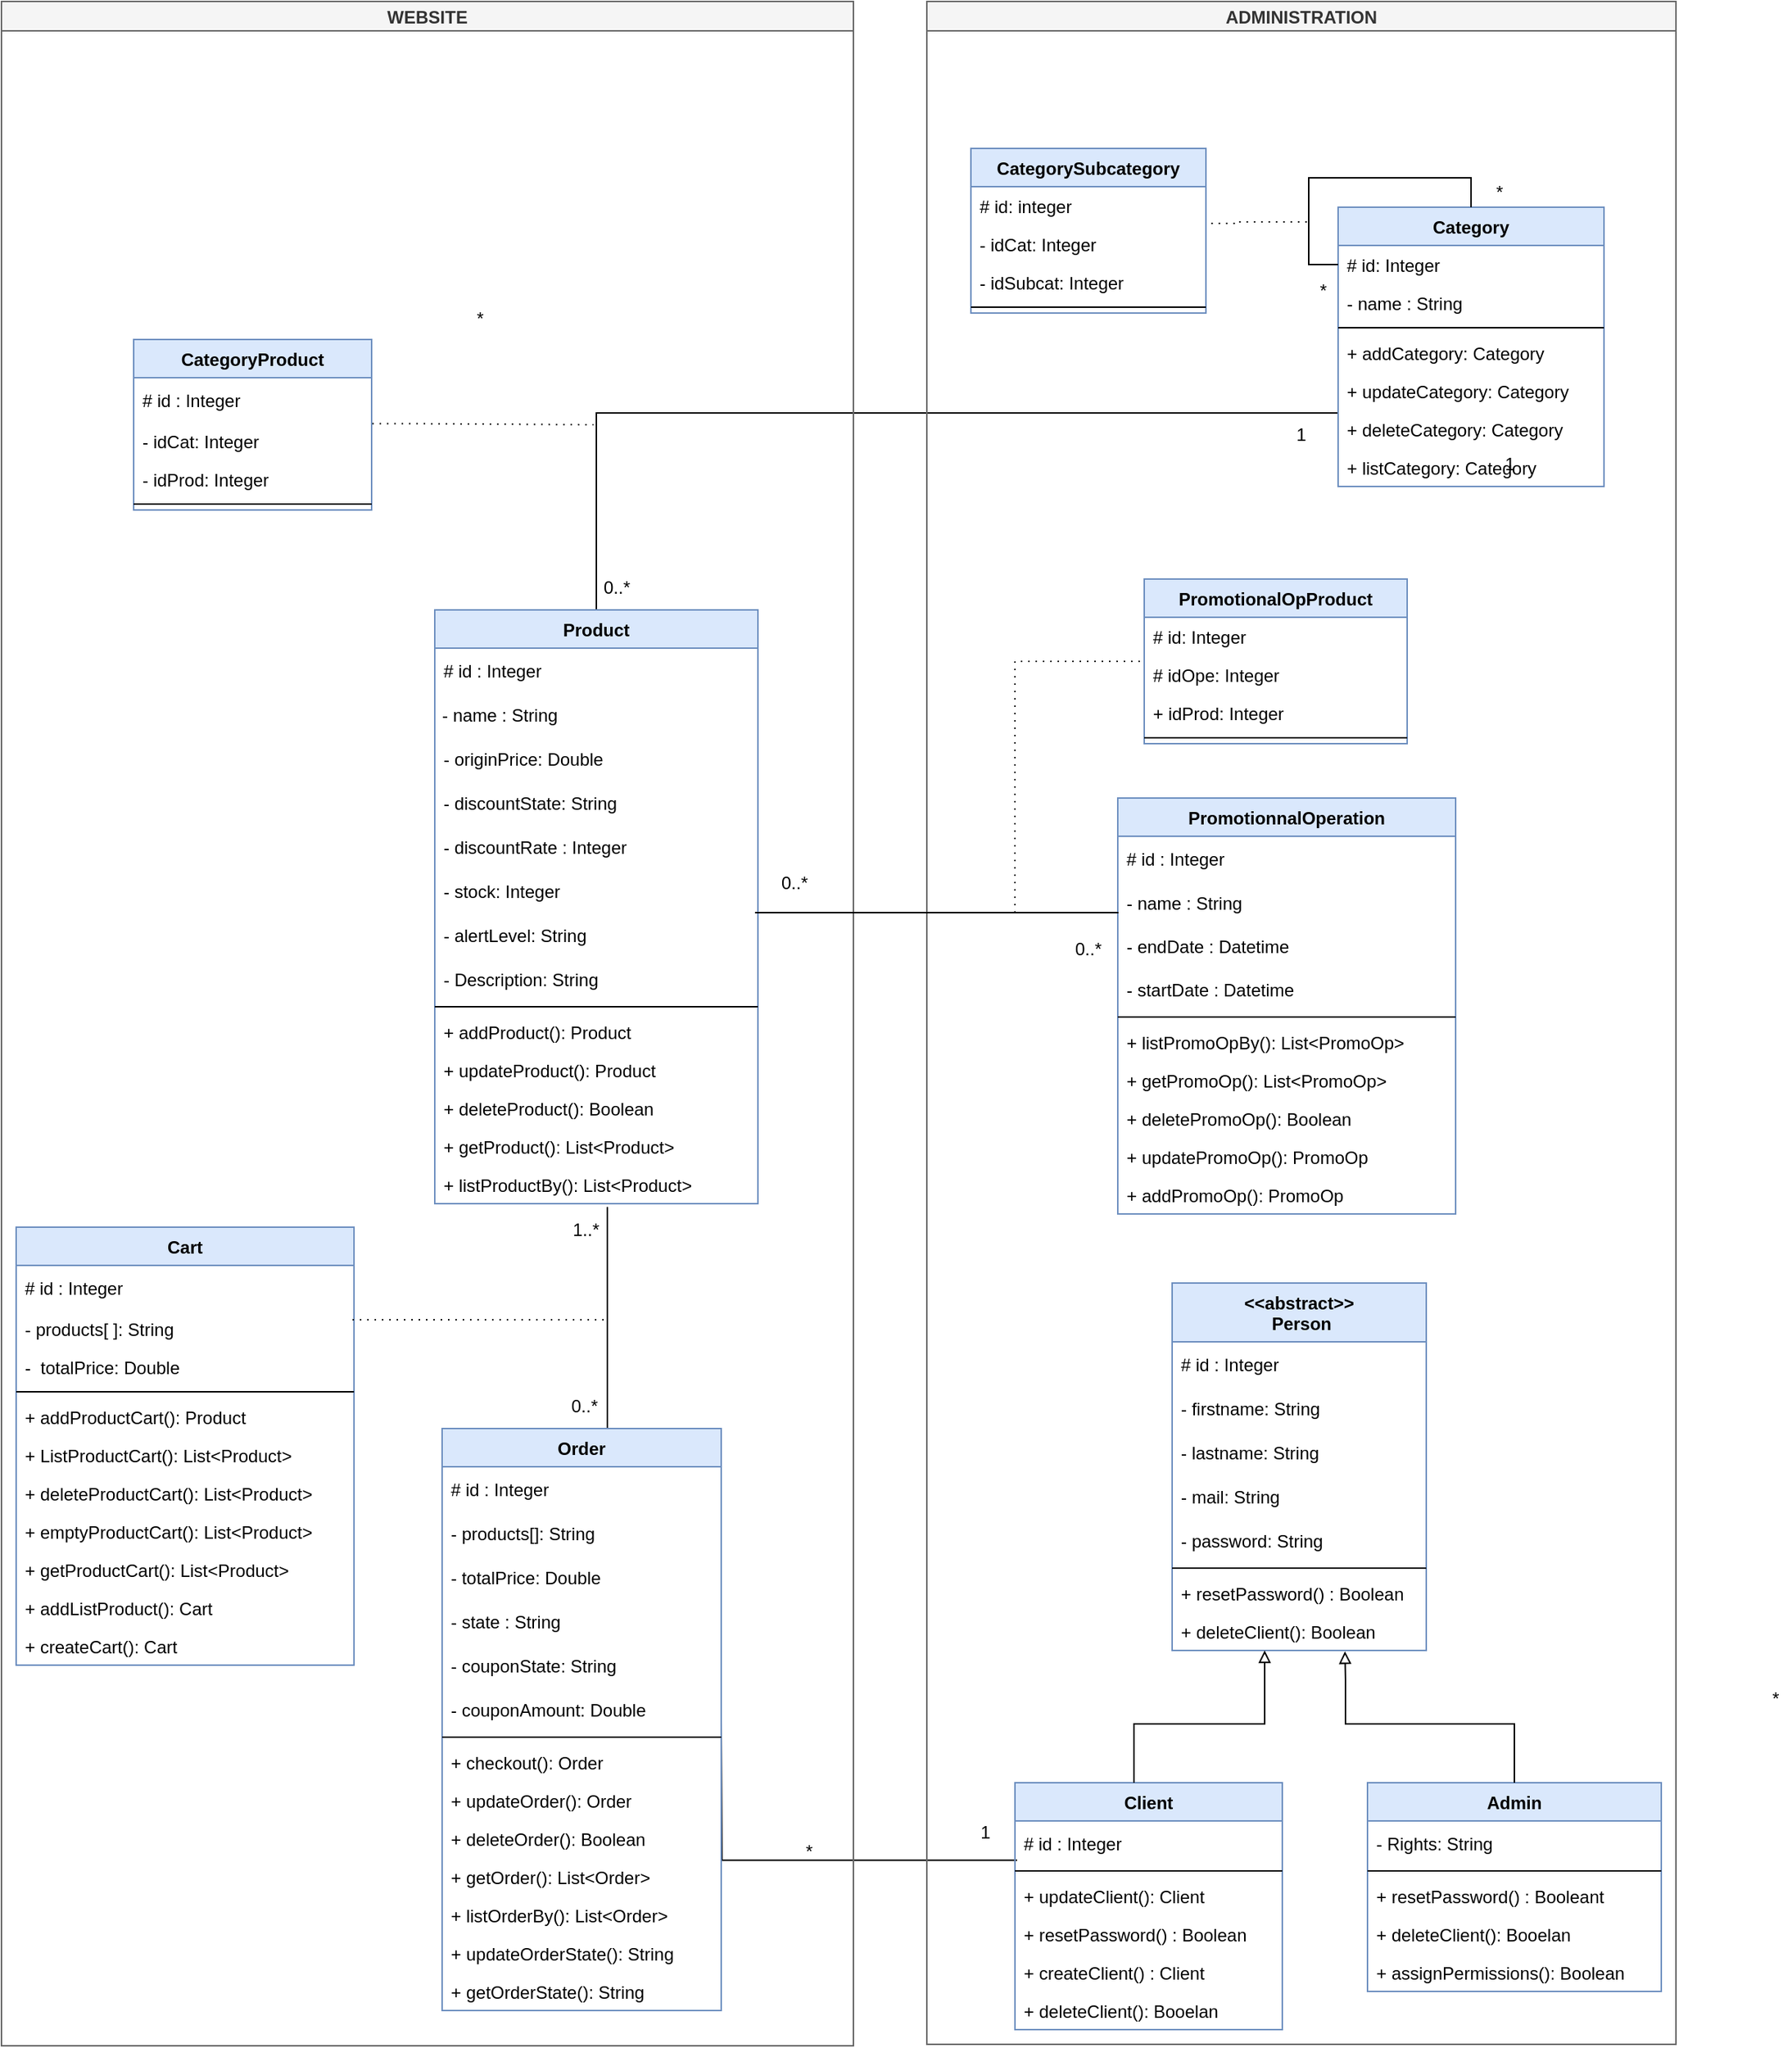 <mxfile version="18.2.1" type="github">
  <diagram id="vhpuTXRBzaWg03IPp8lz" name="Page-1">
    <mxGraphModel dx="2296" dy="1988" grid="1" gridSize="10" guides="1" tooltips="1" connect="1" arrows="1" fold="1" page="1" pageScale="1" pageWidth="827" pageHeight="1169" math="0" shadow="0">
      <root>
        <mxCell id="0" />
        <mxCell id="1" parent="0" />
        <mxCell id="we6FHVSDPOBdcgw_4QG6-87" style="edgeStyle=orthogonalEdgeStyle;rounded=0;orthogonalLoop=1;jettySize=auto;html=1;endArrow=none;endFill=0;exitX=0.534;exitY=1.087;exitDx=0;exitDy=0;exitPerimeter=0;entryX=0.5;entryY=0;entryDx=0;entryDy=0;" parent="1" source="IzZOElxtcOKeKCQpAxpx-64" target="IzZOElxtcOKeKCQpAxpx-105" edge="1">
          <mxGeometry relative="1" as="geometry">
            <mxPoint x="330" y="600" as="sourcePoint" />
            <mxPoint x="330" y="660" as="targetPoint" />
            <Array as="points">
              <mxPoint x="333" y="731" />
            </Array>
          </mxGeometry>
        </mxCell>
        <mxCell id="we6FHVSDPOBdcgw_4QG6-96" style="edgeStyle=orthogonalEdgeStyle;rounded=0;orthogonalLoop=1;jettySize=auto;html=1;endArrow=none;endFill=0;exitX=0.008;exitY=0.89;exitDx=0;exitDy=0;exitPerimeter=0;" parent="1" source="b4m1mrO1sKwiDsh4Uw2V-3" edge="1">
          <mxGeometry relative="1" as="geometry">
            <mxPoint x="520" y="930" as="sourcePoint" />
            <mxPoint x="410" y="930" as="targetPoint" />
            <Array as="points" />
          </mxGeometry>
        </mxCell>
        <mxCell id="ZNFF3Vfwh-cAoK5ZNlYT-5" value="0..*" style="text;html=1;strokeColor=none;fillColor=none;align=center;verticalAlign=middle;whiteSpace=wrap;rounded=0;" parent="1" vertex="1">
          <mxGeometry x="329" y="149" width="20" height="20" as="geometry" />
        </mxCell>
        <mxCell id="ZNFF3Vfwh-cAoK5ZNlYT-14" value="0..*" style="text;html=1;strokeColor=none;fillColor=none;align=center;verticalAlign=middle;whiteSpace=wrap;rounded=0;" parent="1" vertex="1">
          <mxGeometry x="306.5" y="701" width="20" height="30" as="geometry" />
        </mxCell>
        <mxCell id="ZNFF3Vfwh-cAoK5ZNlYT-15" value="1..*" style="text;html=1;strokeColor=none;fillColor=none;align=center;verticalAlign=middle;whiteSpace=wrap;rounded=0;" parent="1" vertex="1">
          <mxGeometry x="308" y="581" width="20" height="30" as="geometry" />
        </mxCell>
        <mxCell id="IzZOElxtcOKeKCQpAxpx-167" style="edgeStyle=orthogonalEdgeStyle;rounded=0;orthogonalLoop=1;jettySize=auto;html=1;entryX=0.5;entryY=0;entryDx=0;entryDy=0;endArrow=none;endFill=0;" parent="1" source="IzZOElxtcOKeKCQpAxpx-8" target="IzZOElxtcOKeKCQpAxpx-58" edge="1">
          <mxGeometry relative="1" as="geometry">
            <Array as="points">
              <mxPoint x="325" y="40" />
            </Array>
          </mxGeometry>
        </mxCell>
        <mxCell id="IzZOElxtcOKeKCQpAxpx-58" value="Product" style="swimlane;fontStyle=1;align=center;verticalAlign=top;childLayout=stackLayout;horizontal=1;startSize=26;horizontalStack=0;resizeParent=1;resizeParentMax=0;resizeLast=0;collapsible=1;marginBottom=0;fillColor=#dae8fc;strokeColor=#6c8ebf;" parent="1" vertex="1">
          <mxGeometry x="215" y="174" width="220" height="404" as="geometry" />
        </mxCell>
        <mxCell id="IzZOElxtcOKeKCQpAxpx-65" value="# id : Integer" style="text;strokeColor=none;fillColor=none;align=left;verticalAlign=middle;spacingLeft=4;spacingRight=4;overflow=hidden;points=[[0,0.5],[1,0.5]];portConstraint=eastwest;rotatable=0;" parent="IzZOElxtcOKeKCQpAxpx-58" vertex="1">
          <mxGeometry y="26" width="220" height="30" as="geometry" />
        </mxCell>
        <mxCell id="IzZOElxtcOKeKCQpAxpx-73" value="- name : String" style="text;strokeColor=none;fillColor=none;align=left;verticalAlign=middle;spacingLeft=4;spacingRight=4;overflow=hidden;points=[[0,0.5],[1,0.5]];portConstraint=eastwest;rotatable=0;spacing=1;" parent="IzZOElxtcOKeKCQpAxpx-58" vertex="1">
          <mxGeometry y="56" width="220" height="30" as="geometry" />
        </mxCell>
        <mxCell id="IzZOElxtcOKeKCQpAxpx-67" value="- originPrice: Double" style="text;strokeColor=none;fillColor=none;align=left;verticalAlign=middle;spacingLeft=4;spacingRight=4;overflow=hidden;points=[[0,0.5],[1,0.5]];portConstraint=eastwest;rotatable=0;" parent="IzZOElxtcOKeKCQpAxpx-58" vertex="1">
          <mxGeometry y="86" width="220" height="30" as="geometry" />
        </mxCell>
        <mxCell id="IzZOElxtcOKeKCQpAxpx-68" value="- discountState: String" style="text;strokeColor=none;fillColor=none;align=left;verticalAlign=middle;spacingLeft=4;spacingRight=4;overflow=hidden;points=[[0,0.5],[1,0.5]];portConstraint=eastwest;rotatable=0;" parent="IzZOElxtcOKeKCQpAxpx-58" vertex="1">
          <mxGeometry y="116" width="220" height="30" as="geometry" />
        </mxCell>
        <mxCell id="IzZOElxtcOKeKCQpAxpx-69" value="- discountRate : Integer" style="text;strokeColor=none;fillColor=none;align=left;verticalAlign=middle;spacingLeft=4;spacingRight=4;overflow=hidden;points=[[0,0.5],[1,0.5]];portConstraint=eastwest;rotatable=0;" parent="IzZOElxtcOKeKCQpAxpx-58" vertex="1">
          <mxGeometry y="146" width="220" height="30" as="geometry" />
        </mxCell>
        <mxCell id="IzZOElxtcOKeKCQpAxpx-70" value="- stock: Integer" style="text;strokeColor=none;fillColor=none;align=left;verticalAlign=middle;spacingLeft=4;spacingRight=4;overflow=hidden;points=[[0,0.5],[1,0.5]];portConstraint=eastwest;rotatable=0;" parent="IzZOElxtcOKeKCQpAxpx-58" vertex="1">
          <mxGeometry y="176" width="220" height="30" as="geometry" />
        </mxCell>
        <mxCell id="IzZOElxtcOKeKCQpAxpx-71" value="- alertLevel: String" style="text;strokeColor=none;fillColor=none;align=left;verticalAlign=middle;spacingLeft=4;spacingRight=4;overflow=hidden;points=[[0,0.5],[1,0.5]];portConstraint=eastwest;rotatable=0;" parent="IzZOElxtcOKeKCQpAxpx-58" vertex="1">
          <mxGeometry y="206" width="220" height="30" as="geometry" />
        </mxCell>
        <mxCell id="IzZOElxtcOKeKCQpAxpx-72" value="- Description: String" style="text;strokeColor=none;fillColor=none;align=left;verticalAlign=middle;spacingLeft=4;spacingRight=4;overflow=hidden;points=[[0,0.5],[1,0.5]];portConstraint=eastwest;rotatable=0;" parent="IzZOElxtcOKeKCQpAxpx-58" vertex="1">
          <mxGeometry y="236" width="220" height="30" as="geometry" />
        </mxCell>
        <mxCell id="IzZOElxtcOKeKCQpAxpx-63" value="" style="line;strokeWidth=1;fillColor=none;align=left;verticalAlign=middle;spacingTop=-1;spacingLeft=3;spacingRight=3;rotatable=0;labelPosition=right;points=[];portConstraint=eastwest;" parent="IzZOElxtcOKeKCQpAxpx-58" vertex="1">
          <mxGeometry y="266" width="220" height="8" as="geometry" />
        </mxCell>
        <mxCell id="WWp6hSfT_hM4TXbxwVFe-5" value="+ addProduct(): Product" style="text;strokeColor=none;fillColor=none;align=left;verticalAlign=top;spacingLeft=4;spacingRight=4;overflow=hidden;rotatable=0;points=[[0,0.5],[1,0.5]];portConstraint=eastwest;" parent="IzZOElxtcOKeKCQpAxpx-58" vertex="1">
          <mxGeometry y="274" width="220" height="26" as="geometry" />
        </mxCell>
        <mxCell id="WWp6hSfT_hM4TXbxwVFe-8" value="+ updateProduct(): Product" style="text;strokeColor=none;fillColor=none;align=left;verticalAlign=top;spacingLeft=4;spacingRight=4;overflow=hidden;rotatable=0;points=[[0,0.5],[1,0.5]];portConstraint=eastwest;" parent="IzZOElxtcOKeKCQpAxpx-58" vertex="1">
          <mxGeometry y="300" width="220" height="26" as="geometry" />
        </mxCell>
        <mxCell id="WWp6hSfT_hM4TXbxwVFe-9" value="+ deleteProduct(): Boolean" style="text;strokeColor=none;fillColor=none;align=left;verticalAlign=top;spacingLeft=4;spacingRight=4;overflow=hidden;rotatable=0;points=[[0,0.5],[1,0.5]];portConstraint=eastwest;" parent="IzZOElxtcOKeKCQpAxpx-58" vertex="1">
          <mxGeometry y="326" width="220" height="26" as="geometry" />
        </mxCell>
        <mxCell id="WWp6hSfT_hM4TXbxwVFe-10" value="+ getProduct(): List&lt;Product&gt;" style="text;strokeColor=none;fillColor=none;align=left;verticalAlign=top;spacingLeft=4;spacingRight=4;overflow=hidden;rotatable=0;points=[[0,0.5],[1,0.5]];portConstraint=eastwest;" parent="IzZOElxtcOKeKCQpAxpx-58" vertex="1">
          <mxGeometry y="352" width="220" height="26" as="geometry" />
        </mxCell>
        <mxCell id="IzZOElxtcOKeKCQpAxpx-64" value="+ listProductBy(): List&lt;Product&gt;" style="text;strokeColor=none;fillColor=none;align=left;verticalAlign=top;spacingLeft=4;spacingRight=4;overflow=hidden;rotatable=0;points=[[0,0.5],[1,0.5]];portConstraint=eastwest;" parent="IzZOElxtcOKeKCQpAxpx-58" vertex="1">
          <mxGeometry y="378" width="220" height="26" as="geometry" />
        </mxCell>
        <mxCell id="IzZOElxtcOKeKCQpAxpx-95" value="Cart" style="swimlane;fontStyle=1;align=center;verticalAlign=top;childLayout=stackLayout;horizontal=1;startSize=26;horizontalStack=0;resizeParent=1;resizeParentMax=0;resizeLast=0;collapsible=1;marginBottom=0;fillColor=#dae8fc;strokeColor=#6c8ebf;" parent="1" vertex="1">
          <mxGeometry x="-70" y="594" width="230" height="298" as="geometry" />
        </mxCell>
        <mxCell id="b4m1mrO1sKwiDsh4Uw2V-1" value="# id : Integer" style="text;strokeColor=none;fillColor=none;align=left;verticalAlign=middle;spacingLeft=4;spacingRight=4;overflow=hidden;points=[[0,0.5],[1,0.5]];portConstraint=eastwest;rotatable=0;" parent="IzZOElxtcOKeKCQpAxpx-95" vertex="1">
          <mxGeometry y="26" width="230" height="30" as="geometry" />
        </mxCell>
        <mxCell id="IzZOElxtcOKeKCQpAxpx-96" value="- products[ ]: String" style="text;strokeColor=none;fillColor=none;align=left;verticalAlign=top;spacingLeft=4;spacingRight=4;overflow=hidden;rotatable=0;points=[[0,0.5],[1,0.5]];portConstraint=eastwest;" parent="IzZOElxtcOKeKCQpAxpx-95" vertex="1">
          <mxGeometry y="56" width="230" height="26" as="geometry" />
        </mxCell>
        <mxCell id="IzZOElxtcOKeKCQpAxpx-97" value="-  totalPrice: Double" style="text;strokeColor=none;fillColor=none;align=left;verticalAlign=top;spacingLeft=4;spacingRight=4;overflow=hidden;rotatable=0;points=[[0,0.5],[1,0.5]];portConstraint=eastwest;" parent="IzZOElxtcOKeKCQpAxpx-95" vertex="1">
          <mxGeometry y="82" width="230" height="26" as="geometry" />
        </mxCell>
        <mxCell id="IzZOElxtcOKeKCQpAxpx-98" value="" style="line;strokeWidth=1;fillColor=none;align=left;verticalAlign=middle;spacingTop=-1;spacingLeft=3;spacingRight=3;rotatable=0;labelPosition=right;points=[];portConstraint=eastwest;" parent="IzZOElxtcOKeKCQpAxpx-95" vertex="1">
          <mxGeometry y="108" width="230" height="8" as="geometry" />
        </mxCell>
        <mxCell id="WWp6hSfT_hM4TXbxwVFe-11" value="+ addProductCart(): Product" style="text;strokeColor=none;fillColor=none;align=left;verticalAlign=top;spacingLeft=4;spacingRight=4;overflow=hidden;rotatable=0;points=[[0,0.5],[1,0.5]];portConstraint=eastwest;" parent="IzZOElxtcOKeKCQpAxpx-95" vertex="1">
          <mxGeometry y="116" width="230" height="26" as="geometry" />
        </mxCell>
        <mxCell id="WWp6hSfT_hM4TXbxwVFe-12" value="+ ListProductCart(): List&lt;Product&gt;" style="text;strokeColor=none;fillColor=none;align=left;verticalAlign=top;spacingLeft=4;spacingRight=4;overflow=hidden;rotatable=0;points=[[0,0.5],[1,0.5]];portConstraint=eastwest;" parent="IzZOElxtcOKeKCQpAxpx-95" vertex="1">
          <mxGeometry y="142" width="230" height="26" as="geometry" />
        </mxCell>
        <mxCell id="WWp6hSfT_hM4TXbxwVFe-13" value="+ deleteProductCart(): List&lt;Product&gt;" style="text;strokeColor=none;fillColor=none;align=left;verticalAlign=top;spacingLeft=4;spacingRight=4;overflow=hidden;rotatable=0;points=[[0,0.5],[1,0.5]];portConstraint=eastwest;" parent="IzZOElxtcOKeKCQpAxpx-95" vertex="1">
          <mxGeometry y="168" width="230" height="26" as="geometry" />
        </mxCell>
        <mxCell id="WWp6hSfT_hM4TXbxwVFe-15" value="+ emptyProductCart(): List&lt;Product&gt;" style="text;strokeColor=none;fillColor=none;align=left;verticalAlign=top;spacingLeft=4;spacingRight=4;overflow=hidden;rotatable=0;points=[[0,0.5],[1,0.5]];portConstraint=eastwest;" parent="IzZOElxtcOKeKCQpAxpx-95" vertex="1">
          <mxGeometry y="194" width="230" height="26" as="geometry" />
        </mxCell>
        <mxCell id="WWp6hSfT_hM4TXbxwVFe-16" value="+ getProductCart(): List&lt;Product&gt;" style="text;strokeColor=none;fillColor=none;align=left;verticalAlign=top;spacingLeft=4;spacingRight=4;overflow=hidden;rotatable=0;points=[[0,0.5],[1,0.5]];portConstraint=eastwest;" parent="IzZOElxtcOKeKCQpAxpx-95" vertex="1">
          <mxGeometry y="220" width="230" height="26" as="geometry" />
        </mxCell>
        <mxCell id="WWp6hSfT_hM4TXbxwVFe-17" value="+ addListProduct(): Cart" style="text;strokeColor=none;fillColor=none;align=left;verticalAlign=top;spacingLeft=4;spacingRight=4;overflow=hidden;rotatable=0;points=[[0,0.5],[1,0.5]];portConstraint=eastwest;" parent="IzZOElxtcOKeKCQpAxpx-95" vertex="1">
          <mxGeometry y="246" width="230" height="26" as="geometry" />
        </mxCell>
        <mxCell id="WWp6hSfT_hM4TXbxwVFe-14" value="+ createCart(): Cart" style="text;strokeColor=none;fillColor=none;align=left;verticalAlign=top;spacingLeft=4;spacingRight=4;overflow=hidden;rotatable=0;points=[[0,0.5],[1,0.5]];portConstraint=eastwest;" parent="IzZOElxtcOKeKCQpAxpx-95" vertex="1">
          <mxGeometry y="272" width="230" height="26" as="geometry" />
        </mxCell>
        <mxCell id="IzZOElxtcOKeKCQpAxpx-105" value="Order" style="swimlane;fontStyle=1;align=center;verticalAlign=top;childLayout=stackLayout;horizontal=1;startSize=26;horizontalStack=0;resizeParent=1;resizeParentMax=0;resizeLast=0;collapsible=1;marginBottom=0;fillColor=#dae8fc;strokeColor=#6c8ebf;" parent="1" vertex="1">
          <mxGeometry x="220" y="731" width="190" height="396" as="geometry" />
        </mxCell>
        <mxCell id="IzZOElxtcOKeKCQpAxpx-184" value="# id : Integer" style="text;strokeColor=none;fillColor=none;align=left;verticalAlign=middle;spacingLeft=4;spacingRight=4;overflow=hidden;points=[[0,0.5],[1,0.5]];portConstraint=eastwest;rotatable=0;" parent="IzZOElxtcOKeKCQpAxpx-105" vertex="1">
          <mxGeometry y="26" width="190" height="30" as="geometry" />
        </mxCell>
        <mxCell id="IzZOElxtcOKeKCQpAxpx-112" value="- products[]: String" style="text;strokeColor=none;fillColor=none;align=left;verticalAlign=middle;spacingLeft=4;spacingRight=4;overflow=hidden;points=[[0,0.5],[1,0.5]];portConstraint=eastwest;rotatable=0;" parent="IzZOElxtcOKeKCQpAxpx-105" vertex="1">
          <mxGeometry y="56" width="190" height="30" as="geometry" />
        </mxCell>
        <mxCell id="IzZOElxtcOKeKCQpAxpx-113" value="- totalPrice: Double" style="text;strokeColor=none;fillColor=none;align=left;verticalAlign=middle;spacingLeft=4;spacingRight=4;overflow=hidden;points=[[0,0.5],[1,0.5]];portConstraint=eastwest;rotatable=0;" parent="IzZOElxtcOKeKCQpAxpx-105" vertex="1">
          <mxGeometry y="86" width="190" height="30" as="geometry" />
        </mxCell>
        <mxCell id="IzZOElxtcOKeKCQpAxpx-114" value="- state : String" style="text;strokeColor=none;fillColor=none;align=left;verticalAlign=middle;spacingLeft=4;spacingRight=4;overflow=hidden;points=[[0,0.5],[1,0.5]];portConstraint=eastwest;rotatable=0;" parent="IzZOElxtcOKeKCQpAxpx-105" vertex="1">
          <mxGeometry y="116" width="190" height="30" as="geometry" />
        </mxCell>
        <mxCell id="IzZOElxtcOKeKCQpAxpx-115" value="- couponState: String" style="text;strokeColor=none;fillColor=none;align=left;verticalAlign=middle;spacingLeft=4;spacingRight=4;overflow=hidden;points=[[0,0.5],[1,0.5]];portConstraint=eastwest;rotatable=0;" parent="IzZOElxtcOKeKCQpAxpx-105" vertex="1">
          <mxGeometry y="146" width="190" height="30" as="geometry" />
        </mxCell>
        <mxCell id="IzZOElxtcOKeKCQpAxpx-116" value="- couponAmount: Double" style="text;strokeColor=none;fillColor=none;align=left;verticalAlign=middle;spacingLeft=4;spacingRight=4;overflow=hidden;points=[[0,0.5],[1,0.5]];portConstraint=eastwest;rotatable=0;" parent="IzZOElxtcOKeKCQpAxpx-105" vertex="1">
          <mxGeometry y="176" width="190" height="30" as="geometry" />
        </mxCell>
        <mxCell id="IzZOElxtcOKeKCQpAxpx-110" value="" style="line;strokeWidth=1;fillColor=none;align=left;verticalAlign=middle;spacingTop=-1;spacingLeft=3;spacingRight=3;rotatable=0;labelPosition=right;points=[];portConstraint=eastwest;" parent="IzZOElxtcOKeKCQpAxpx-105" vertex="1">
          <mxGeometry y="206" width="190" height="8" as="geometry" />
        </mxCell>
        <mxCell id="WWp6hSfT_hM4TXbxwVFe-18" value="+ checkout(): Order" style="text;strokeColor=none;fillColor=none;align=left;verticalAlign=top;spacingLeft=4;spacingRight=4;overflow=hidden;rotatable=0;points=[[0,0.5],[1,0.5]];portConstraint=eastwest;" parent="IzZOElxtcOKeKCQpAxpx-105" vertex="1">
          <mxGeometry y="214" width="190" height="26" as="geometry" />
        </mxCell>
        <mxCell id="WWp6hSfT_hM4TXbxwVFe-19" value="+ updateOrder(): Order" style="text;strokeColor=none;fillColor=none;align=left;verticalAlign=top;spacingLeft=4;spacingRight=4;overflow=hidden;rotatable=0;points=[[0,0.5],[1,0.5]];portConstraint=eastwest;" parent="IzZOElxtcOKeKCQpAxpx-105" vertex="1">
          <mxGeometry y="240" width="190" height="26" as="geometry" />
        </mxCell>
        <mxCell id="WWp6hSfT_hM4TXbxwVFe-20" value="+ deleteOrder(): Boolean" style="text;strokeColor=none;fillColor=none;align=left;verticalAlign=top;spacingLeft=4;spacingRight=4;overflow=hidden;rotatable=0;points=[[0,0.5],[1,0.5]];portConstraint=eastwest;" parent="IzZOElxtcOKeKCQpAxpx-105" vertex="1">
          <mxGeometry y="266" width="190" height="26" as="geometry" />
        </mxCell>
        <mxCell id="WWp6hSfT_hM4TXbxwVFe-21" value="+ getOrder(): List&lt;Order&gt;" style="text;strokeColor=none;fillColor=none;align=left;verticalAlign=top;spacingLeft=4;spacingRight=4;overflow=hidden;rotatable=0;points=[[0,0.5],[1,0.5]];portConstraint=eastwest;" parent="IzZOElxtcOKeKCQpAxpx-105" vertex="1">
          <mxGeometry y="292" width="190" height="26" as="geometry" />
        </mxCell>
        <mxCell id="WWp6hSfT_hM4TXbxwVFe-25" value="+ listOrderBy(): List&lt;Order&gt;" style="text;strokeColor=none;fillColor=none;align=left;verticalAlign=top;spacingLeft=4;spacingRight=4;overflow=hidden;rotatable=0;points=[[0,0.5],[1,0.5]];portConstraint=eastwest;" parent="IzZOElxtcOKeKCQpAxpx-105" vertex="1">
          <mxGeometry y="318" width="190" height="26" as="geometry" />
        </mxCell>
        <mxCell id="WWp6hSfT_hM4TXbxwVFe-26" value="+ updateOrderState(): String" style="text;strokeColor=none;fillColor=none;align=left;verticalAlign=top;spacingLeft=4;spacingRight=4;overflow=hidden;rotatable=0;points=[[0,0.5],[1,0.5]];portConstraint=eastwest;" parent="IzZOElxtcOKeKCQpAxpx-105" vertex="1">
          <mxGeometry y="344" width="190" height="26" as="geometry" />
        </mxCell>
        <mxCell id="WWp6hSfT_hM4TXbxwVFe-22" value="+ getOrderState(): String" style="text;strokeColor=none;fillColor=none;align=left;verticalAlign=top;spacingLeft=4;spacingRight=4;overflow=hidden;rotatable=0;points=[[0,0.5],[1,0.5]];portConstraint=eastwest;" parent="IzZOElxtcOKeKCQpAxpx-105" vertex="1">
          <mxGeometry y="370" width="190" height="26" as="geometry" />
        </mxCell>
        <mxCell id="IzZOElxtcOKeKCQpAxpx-171" value="" style="edgeStyle=elbowEdgeStyle;fontSize=12;html=1;endFill=0;startFill=0;endSize=6;startSize=6;dashed=1;dashPattern=1 4;endArrow=none;startArrow=none;rounded=0;exitX=0.984;exitY=0.046;exitDx=0;exitDy=0;exitPerimeter=0;" parent="1" edge="1">
          <mxGeometry width="160" relative="1" as="geometry">
            <mxPoint x="172.408" y="47.196" as="sourcePoint" />
            <mxPoint x="323" y="48" as="targetPoint" />
            <Array as="points">
              <mxPoint x="193" y="143" />
            </Array>
          </mxGeometry>
        </mxCell>
        <mxCell id="IzZOElxtcOKeKCQpAxpx-172" value="" style="edgeStyle=elbowEdgeStyle;fontSize=12;html=1;endFill=0;startFill=0;endSize=6;startSize=6;dashed=1;dashPattern=1 4;endArrow=none;startArrow=none;rounded=0;entryX=0;entryY=0.5;entryDx=0;entryDy=0;" parent="1" target="IzZOElxtcOKeKCQpAxpx-160" edge="1">
          <mxGeometry width="160" relative="1" as="geometry">
            <mxPoint x="610" y="380" as="sourcePoint" />
            <mxPoint x="690" y="197" as="targetPoint" />
            <Array as="points">
              <mxPoint x="610" y="170" />
              <mxPoint x="570" y="257" />
              <mxPoint x="550" y="267" />
              <mxPoint x="580" y="147" />
              <mxPoint x="520" y="257" />
              <mxPoint x="520" y="237" />
            </Array>
          </mxGeometry>
        </mxCell>
        <mxCell id="IzZOElxtcOKeKCQpAxpx-173" value="" style="edgeStyle=elbowEdgeStyle;fontSize=12;html=1;endFill=0;startFill=0;endSize=6;startSize=6;dashed=1;dashPattern=1 4;endArrow=none;startArrow=none;rounded=0;" parent="1" edge="1">
          <mxGeometry width="160" relative="1" as="geometry">
            <mxPoint x="159" y="657" as="sourcePoint" />
            <mxPoint x="330" y="657" as="targetPoint" />
          </mxGeometry>
        </mxCell>
        <mxCell id="IzZOElxtcOKeKCQpAxpx-178" value="*" style="text;html=1;strokeColor=none;fillColor=none;align=center;verticalAlign=middle;whiteSpace=wrap;rounded=0;" parent="1" vertex="1">
          <mxGeometry x="236" y="-39" width="20" height="30" as="geometry" />
        </mxCell>
        <mxCell id="QAp_54iPaRWBQmOovKHh-1" value="WEBSITE" style="swimlane;startSize=20;horizontal=1;containerType=tree;fillColor=#f5f5f5;strokeColor=#666666;fontColor=#333333;" parent="1" vertex="1">
          <mxGeometry x="-80" y="-240" width="580" height="1391" as="geometry" />
        </mxCell>
        <mxCell id="ZNFF3Vfwh-cAoK5ZNlYT-16" value="*" style="text;html=1;strokeColor=none;fillColor=none;align=center;verticalAlign=middle;whiteSpace=wrap;rounded=0;" parent="QAp_54iPaRWBQmOovKHh-1" vertex="1">
          <mxGeometry x="540" y="1250" width="20" height="17" as="geometry" />
        </mxCell>
        <mxCell id="ZNFF3Vfwh-cAoK5ZNlYT-13" value="0..*" style="text;html=1;strokeColor=none;fillColor=none;align=center;verticalAlign=middle;whiteSpace=wrap;rounded=0;" parent="QAp_54iPaRWBQmOovKHh-1" vertex="1">
          <mxGeometry x="530" y="590" width="20" height="20" as="geometry" />
        </mxCell>
        <mxCell id="IzZOElxtcOKeKCQpAxpx-89" value="CategoryProduct" style="swimlane;fontStyle=1;align=center;verticalAlign=top;childLayout=stackLayout;horizontal=1;startSize=26;horizontalStack=0;resizeParent=1;resizeParentMax=0;resizeLast=0;collapsible=1;marginBottom=0;fillColor=#dae8fc;strokeColor=#6c8ebf;" parent="QAp_54iPaRWBQmOovKHh-1" vertex="1">
          <mxGeometry x="90" y="230" width="162" height="116" as="geometry" />
        </mxCell>
        <mxCell id="b4m1mrO1sKwiDsh4Uw2V-2" value="# id : Integer" style="text;strokeColor=none;fillColor=none;align=left;verticalAlign=middle;spacingLeft=4;spacingRight=4;overflow=hidden;points=[[0,0.5],[1,0.5]];portConstraint=eastwest;rotatable=0;" parent="IzZOElxtcOKeKCQpAxpx-89" vertex="1">
          <mxGeometry y="26" width="162" height="30" as="geometry" />
        </mxCell>
        <mxCell id="IzZOElxtcOKeKCQpAxpx-90" value="- idCat: Integer" style="text;strokeColor=none;fillColor=none;align=left;verticalAlign=top;spacingLeft=4;spacingRight=4;overflow=hidden;rotatable=0;points=[[0,0.5],[1,0.5]];portConstraint=eastwest;" parent="IzZOElxtcOKeKCQpAxpx-89" vertex="1">
          <mxGeometry y="56" width="162" height="26" as="geometry" />
        </mxCell>
        <mxCell id="IzZOElxtcOKeKCQpAxpx-91" value="- idProd: Integer" style="text;strokeColor=none;fillColor=none;align=left;verticalAlign=top;spacingLeft=4;spacingRight=4;overflow=hidden;rotatable=0;points=[[0,0.5],[1,0.5]];portConstraint=eastwest;" parent="IzZOElxtcOKeKCQpAxpx-89" vertex="1">
          <mxGeometry y="82" width="162" height="26" as="geometry" />
        </mxCell>
        <mxCell id="IzZOElxtcOKeKCQpAxpx-92" value="" style="line;strokeWidth=1;fillColor=none;align=left;verticalAlign=middle;spacingTop=-1;spacingLeft=3;spacingRight=3;rotatable=0;labelPosition=right;points=[];portConstraint=eastwest;" parent="IzZOElxtcOKeKCQpAxpx-89" vertex="1">
          <mxGeometry y="108" width="162" height="8" as="geometry" />
        </mxCell>
        <mxCell id="QAp_54iPaRWBQmOovKHh-7" value="ADMINISTRATION" style="swimlane;startSize=20;horizontal=1;containerType=tree;fillColor=#f5f5f5;strokeColor=#666666;fontColor=#333333;" parent="1" vertex="1">
          <mxGeometry x="550" y="-240" width="510" height="1390" as="geometry" />
        </mxCell>
        <mxCell id="QAp_54iPaRWBQmOovKHh-8" value="*" style="text;html=1;strokeColor=none;fillColor=none;align=center;verticalAlign=middle;whiteSpace=wrap;rounded=0;" parent="QAp_54iPaRWBQmOovKHh-7" vertex="1">
          <mxGeometry x="568" y="1146" width="20" height="17" as="geometry" />
        </mxCell>
        <mxCell id="IzZOElxtcOKeKCQpAxpx-119" value="Client" style="swimlane;fontStyle=1;align=center;verticalAlign=top;childLayout=stackLayout;horizontal=1;startSize=26;horizontalStack=0;resizeParent=1;resizeParentMax=0;resizeLast=0;collapsible=1;marginBottom=0;fillColor=#dae8fc;strokeColor=#6c8ebf;" parent="QAp_54iPaRWBQmOovKHh-7" vertex="1">
          <mxGeometry x="60" y="1212" width="182" height="168" as="geometry" />
        </mxCell>
        <mxCell id="b4m1mrO1sKwiDsh4Uw2V-3" value="# id : Integer" style="text;strokeColor=none;fillColor=none;align=left;verticalAlign=middle;spacingLeft=4;spacingRight=4;overflow=hidden;points=[[0,0.5],[1,0.5]];portConstraint=eastwest;rotatable=0;" parent="IzZOElxtcOKeKCQpAxpx-119" vertex="1">
          <mxGeometry y="26" width="182" height="30" as="geometry" />
        </mxCell>
        <mxCell id="IzZOElxtcOKeKCQpAxpx-131" style="line;strokeWidth=1;fillColor=none;align=left;verticalAlign=middle;spacingTop=-1;spacingLeft=3;spacingRight=3;rotatable=0;labelPosition=right;points=[];portConstraint=eastwest;" parent="IzZOElxtcOKeKCQpAxpx-119" vertex="1">
          <mxGeometry y="56" width="182" height="8" as="geometry" />
        </mxCell>
        <mxCell id="WWp6hSfT_hM4TXbxwVFe-35" value="+ updateClient(): Client" style="text;strokeColor=none;fillColor=none;align=left;verticalAlign=top;spacingLeft=4;spacingRight=4;overflow=hidden;rotatable=0;points=[[0,0.5],[1,0.5]];portConstraint=eastwest;" parent="IzZOElxtcOKeKCQpAxpx-119" vertex="1">
          <mxGeometry y="64" width="182" height="26" as="geometry" />
        </mxCell>
        <mxCell id="WWp6hSfT_hM4TXbxwVFe-37" value="+ resetPassword() : Boolean" style="text;strokeColor=none;fillColor=none;align=left;verticalAlign=top;spacingLeft=4;spacingRight=4;overflow=hidden;rotatable=0;points=[[0,0.5],[1,0.5]];portConstraint=eastwest;" parent="IzZOElxtcOKeKCQpAxpx-119" vertex="1">
          <mxGeometry y="90" width="182" height="26" as="geometry" />
        </mxCell>
        <mxCell id="WWp6hSfT_hM4TXbxwVFe-36" value="+ createClient() : Client" style="text;strokeColor=none;fillColor=none;align=left;verticalAlign=top;spacingLeft=4;spacingRight=4;overflow=hidden;rotatable=0;points=[[0,0.5],[1,0.5]];portConstraint=eastwest;" parent="IzZOElxtcOKeKCQpAxpx-119" vertex="1">
          <mxGeometry y="116" width="182" height="26" as="geometry" />
        </mxCell>
        <mxCell id="WWp6hSfT_hM4TXbxwVFe-38" value="+ deleteClient(): Booelan" style="text;strokeColor=none;fillColor=none;align=left;verticalAlign=top;spacingLeft=4;spacingRight=4;overflow=hidden;rotatable=0;points=[[0,0.5],[1,0.5]];portConstraint=eastwest;" parent="IzZOElxtcOKeKCQpAxpx-119" vertex="1">
          <mxGeometry y="142" width="182" height="26" as="geometry" />
        </mxCell>
        <mxCell id="ZNFF3Vfwh-cAoK5ZNlYT-17" value="1" style="text;html=1;strokeColor=none;fillColor=none;align=center;verticalAlign=middle;whiteSpace=wrap;rounded=0;" parent="QAp_54iPaRWBQmOovKHh-7" vertex="1">
          <mxGeometry x="30" y="1231" width="20" height="30" as="geometry" />
        </mxCell>
        <mxCell id="IzZOElxtcOKeKCQpAxpx-138" value="&lt;&lt;abstract&gt;&gt;&#xa; Person" style="swimlane;fontStyle=1;align=center;verticalAlign=top;childLayout=stackLayout;horizontal=1;startSize=40;horizontalStack=0;resizeParent=1;resizeParentMax=0;resizeLast=0;collapsible=1;marginBottom=0;fillColor=#dae8fc;strokeColor=#6c8ebf;" parent="QAp_54iPaRWBQmOovKHh-7" vertex="1">
          <mxGeometry x="167" y="872" width="173" height="250" as="geometry" />
        </mxCell>
        <mxCell id="IzZOElxtcOKeKCQpAxpx-175" value="# id : Integer" style="text;strokeColor=none;fillColor=none;align=left;verticalAlign=middle;spacingLeft=4;spacingRight=4;overflow=hidden;points=[[0,0.5],[1,0.5]];portConstraint=eastwest;rotatable=0;" parent="IzZOElxtcOKeKCQpAxpx-138" vertex="1">
          <mxGeometry y="40" width="173" height="30" as="geometry" />
        </mxCell>
        <mxCell id="IzZOElxtcOKeKCQpAxpx-146" value="- firstname: String" style="text;strokeColor=none;fillColor=none;align=left;verticalAlign=middle;spacingLeft=4;spacingRight=4;overflow=hidden;points=[[0,0.5],[1,0.5]];portConstraint=eastwest;rotatable=0;" parent="IzZOElxtcOKeKCQpAxpx-138" vertex="1">
          <mxGeometry y="70" width="173" height="30" as="geometry" />
        </mxCell>
        <mxCell id="IzZOElxtcOKeKCQpAxpx-147" value="- lastname: String" style="text;strokeColor=none;fillColor=none;align=left;verticalAlign=middle;spacingLeft=4;spacingRight=4;overflow=hidden;points=[[0,0.5],[1,0.5]];portConstraint=eastwest;rotatable=0;" parent="IzZOElxtcOKeKCQpAxpx-138" vertex="1">
          <mxGeometry y="100" width="173" height="30" as="geometry" />
        </mxCell>
        <mxCell id="IzZOElxtcOKeKCQpAxpx-148" value="- mail: String" style="text;strokeColor=none;fillColor=none;align=left;verticalAlign=middle;spacingLeft=4;spacingRight=4;overflow=hidden;points=[[0,0.5],[1,0.5]];portConstraint=eastwest;rotatable=0;" parent="IzZOElxtcOKeKCQpAxpx-138" vertex="1">
          <mxGeometry y="130" width="173" height="30" as="geometry" />
        </mxCell>
        <mxCell id="IzZOElxtcOKeKCQpAxpx-149" value="- password: String" style="text;strokeColor=none;fillColor=none;align=left;verticalAlign=middle;spacingLeft=4;spacingRight=4;overflow=hidden;points=[[0,0.5],[1,0.5]];portConstraint=eastwest;rotatable=0;" parent="IzZOElxtcOKeKCQpAxpx-138" vertex="1">
          <mxGeometry y="160" width="173" height="30" as="geometry" />
        </mxCell>
        <mxCell id="IzZOElxtcOKeKCQpAxpx-144" value="" style="line;strokeWidth=1;fillColor=none;align=left;verticalAlign=middle;spacingTop=-1;spacingLeft=3;spacingRight=3;rotatable=0;labelPosition=right;points=[];portConstraint=eastwest;" parent="IzZOElxtcOKeKCQpAxpx-138" vertex="1">
          <mxGeometry y="190" width="173" height="8" as="geometry" />
        </mxCell>
        <mxCell id="WWp6hSfT_hM4TXbxwVFe-34" value="+ resetPassword() : Boolean" style="text;strokeColor=none;fillColor=none;align=left;verticalAlign=top;spacingLeft=4;spacingRight=4;overflow=hidden;rotatable=0;points=[[0,0.5],[1,0.5]];portConstraint=eastwest;" parent="IzZOElxtcOKeKCQpAxpx-138" vertex="1">
          <mxGeometry y="198" width="173" height="26" as="geometry" />
        </mxCell>
        <mxCell id="WWp6hSfT_hM4TXbxwVFe-32" value="+ deleteClient(): Boolean" style="text;strokeColor=none;fillColor=none;align=left;verticalAlign=top;spacingLeft=4;spacingRight=4;overflow=hidden;rotatable=0;points=[[0,0.5],[1,0.5]];portConstraint=eastwest;" parent="IzZOElxtcOKeKCQpAxpx-138" vertex="1">
          <mxGeometry y="224" width="173" height="26" as="geometry" />
        </mxCell>
        <mxCell id="ZNFF3Vfwh-cAoK5ZNlYT-18" style="edgeStyle=orthogonalEdgeStyle;rounded=0;orthogonalLoop=1;jettySize=auto;html=1;endArrow=block;endFill=0;exitX=0.5;exitY=0;exitDx=0;exitDy=0;" parent="QAp_54iPaRWBQmOovKHh-7" target="WWp6hSfT_hM4TXbxwVFe-32" edge="1">
          <mxGeometry relative="1" as="geometry">
            <mxPoint x="141.0" y="1212.0" as="sourcePoint" />
            <mxPoint x="170" y="1142" as="targetPoint" />
            <Array as="points">
              <mxPoint x="141" y="1172" />
              <mxPoint x="230" y="1172" />
            </Array>
          </mxGeometry>
        </mxCell>
        <mxCell id="IzZOElxtcOKeKCQpAxpx-134" value="Admin" style="swimlane;fontStyle=1;align=center;verticalAlign=top;childLayout=stackLayout;horizontal=1;startSize=26;horizontalStack=0;resizeParent=1;resizeParentMax=0;resizeLast=0;collapsible=1;marginBottom=0;fillColor=#dae8fc;strokeColor=#6c8ebf;" parent="QAp_54iPaRWBQmOovKHh-7" vertex="1">
          <mxGeometry x="300" y="1212" width="200" height="142" as="geometry" />
        </mxCell>
        <mxCell id="we6FHVSDPOBdcgw_4QG6-73" value="- Rights: String" style="text;strokeColor=none;fillColor=none;align=left;verticalAlign=middle;spacingLeft=4;spacingRight=4;overflow=hidden;points=[[0,0.5],[1,0.5]];portConstraint=eastwest;rotatable=0;" parent="IzZOElxtcOKeKCQpAxpx-134" vertex="1">
          <mxGeometry y="26" width="200" height="30" as="geometry" />
        </mxCell>
        <mxCell id="IzZOElxtcOKeKCQpAxpx-135" style="line;strokeWidth=1;fillColor=none;align=left;verticalAlign=middle;spacingTop=-1;spacingLeft=3;spacingRight=3;rotatable=0;labelPosition=right;points=[];portConstraint=eastwest;" parent="IzZOElxtcOKeKCQpAxpx-134" vertex="1">
          <mxGeometry y="56" width="200" height="8" as="geometry" />
        </mxCell>
        <mxCell id="WWp6hSfT_hM4TXbxwVFe-40" value="+ resetPassword() : Booleant" style="text;strokeColor=none;fillColor=none;align=left;verticalAlign=top;spacingLeft=4;spacingRight=4;overflow=hidden;rotatable=0;points=[[0,0.5],[1,0.5]];portConstraint=eastwest;" parent="IzZOElxtcOKeKCQpAxpx-134" vertex="1">
          <mxGeometry y="64" width="200" height="26" as="geometry" />
        </mxCell>
        <mxCell id="WWp6hSfT_hM4TXbxwVFe-42" value="+ deleteClient(): Booelan" style="text;strokeColor=none;fillColor=none;align=left;verticalAlign=top;spacingLeft=4;spacingRight=4;overflow=hidden;rotatable=0;points=[[0,0.5],[1,0.5]];portConstraint=eastwest;" parent="IzZOElxtcOKeKCQpAxpx-134" vertex="1">
          <mxGeometry y="90" width="200" height="26" as="geometry" />
        </mxCell>
        <mxCell id="WWp6hSfT_hM4TXbxwVFe-43" value="+ assignPermissions(): Boolean" style="text;strokeColor=none;fillColor=none;align=left;verticalAlign=top;spacingLeft=4;spacingRight=4;overflow=hidden;rotatable=0;points=[[0,0.5],[1,0.5]];portConstraint=eastwest;" parent="IzZOElxtcOKeKCQpAxpx-134" vertex="1">
          <mxGeometry y="116" width="200" height="26" as="geometry" />
        </mxCell>
        <mxCell id="WWp6hSfT_hM4TXbxwVFe-33" style="edgeStyle=orthogonalEdgeStyle;rounded=0;orthogonalLoop=1;jettySize=auto;html=1;endArrow=block;endFill=0;exitX=0.5;exitY=0;exitDx=0;exitDy=0;entryX=0.68;entryY=1.024;entryDx=0;entryDy=0;entryPerimeter=0;" parent="QAp_54iPaRWBQmOovKHh-7" source="IzZOElxtcOKeKCQpAxpx-134" target="WWp6hSfT_hM4TXbxwVFe-32" edge="1">
          <mxGeometry relative="1" as="geometry">
            <Array as="points">
              <mxPoint x="400" y="1172" />
              <mxPoint x="285" y="1172" />
              <mxPoint x="285" y="1142" />
            </Array>
            <mxPoint x="270" y="1152" as="targetPoint" />
          </mxGeometry>
        </mxCell>
        <mxCell id="ZNFF3Vfwh-cAoK5ZNlYT-11" value="0..*" style="text;html=1;strokeColor=none;fillColor=none;align=center;verticalAlign=middle;whiteSpace=wrap;rounded=0;" parent="QAp_54iPaRWBQmOovKHh-7" vertex="1">
          <mxGeometry x="100" y="635" width="20" height="20" as="geometry" />
        </mxCell>
        <mxCell id="IzZOElxtcOKeKCQpAxpx-12" value="PromotionnalOperation" style="swimlane;fontStyle=1;align=center;verticalAlign=top;childLayout=stackLayout;horizontal=1;startSize=26;horizontalStack=0;resizeParent=1;resizeParentMax=0;resizeLast=0;collapsible=1;marginBottom=0;fillColor=#dae8fc;strokeColor=#6c8ebf;" parent="QAp_54iPaRWBQmOovKHh-7" vertex="1">
          <mxGeometry x="130" y="542" width="230" height="283" as="geometry" />
        </mxCell>
        <mxCell id="IzZOElxtcOKeKCQpAxpx-19" value="# id : Integer" style="text;strokeColor=none;fillColor=none;align=left;verticalAlign=middle;spacingLeft=4;spacingRight=4;overflow=hidden;points=[[0,0.5],[1,0.5]];portConstraint=eastwest;rotatable=0;" parent="IzZOElxtcOKeKCQpAxpx-12" vertex="1">
          <mxGeometry y="26" width="230" height="30" as="geometry" />
        </mxCell>
        <mxCell id="IzZOElxtcOKeKCQpAxpx-20" value="- name : String" style="text;strokeColor=none;fillColor=none;align=left;verticalAlign=middle;spacingLeft=4;spacingRight=4;overflow=hidden;points=[[0,0.5],[1,0.5]];portConstraint=eastwest;rotatable=0;" parent="IzZOElxtcOKeKCQpAxpx-12" vertex="1">
          <mxGeometry y="56" width="230" height="30" as="geometry" />
        </mxCell>
        <mxCell id="IzZOElxtcOKeKCQpAxpx-22" value="- endDate : Datetime" style="text;strokeColor=none;fillColor=none;align=left;verticalAlign=middle;spacingLeft=4;spacingRight=4;overflow=hidden;points=[[0,0.5],[1,0.5]];portConstraint=eastwest;rotatable=0;" parent="IzZOElxtcOKeKCQpAxpx-12" vertex="1">
          <mxGeometry y="86" width="230" height="29" as="geometry" />
        </mxCell>
        <mxCell id="IzZOElxtcOKeKCQpAxpx-21" value="- startDate : Datetime" style="text;strokeColor=none;fillColor=none;align=left;verticalAlign=middle;spacingLeft=4;spacingRight=4;overflow=hidden;points=[[0,0.5],[1,0.5]];portConstraint=eastwest;rotatable=0;" parent="IzZOElxtcOKeKCQpAxpx-12" vertex="1">
          <mxGeometry y="115" width="230" height="30" as="geometry" />
        </mxCell>
        <mxCell id="IzZOElxtcOKeKCQpAxpx-14" value="" style="line;strokeWidth=1;fillColor=none;align=left;verticalAlign=middle;spacingTop=-1;spacingLeft=3;spacingRight=3;rotatable=0;labelPosition=right;points=[];portConstraint=eastwest;" parent="IzZOElxtcOKeKCQpAxpx-12" vertex="1">
          <mxGeometry y="145" width="230" height="8" as="geometry" />
        </mxCell>
        <mxCell id="WWp6hSfT_hM4TXbxwVFe-31" value="+ listPromoOpBy(): List&lt;PromoOp&gt;" style="text;strokeColor=none;fillColor=none;align=left;verticalAlign=top;spacingLeft=4;spacingRight=4;overflow=hidden;rotatable=0;points=[[0,0.5],[1,0.5]];portConstraint=eastwest;" parent="IzZOElxtcOKeKCQpAxpx-12" vertex="1">
          <mxGeometry y="153" width="230" height="26" as="geometry" />
        </mxCell>
        <mxCell id="WWp6hSfT_hM4TXbxwVFe-30" value="+ getPromoOp(): List&lt;PromoOp&gt;" style="text;strokeColor=none;fillColor=none;align=left;verticalAlign=top;spacingLeft=4;spacingRight=4;overflow=hidden;rotatable=0;points=[[0,0.5],[1,0.5]];portConstraint=eastwest;" parent="IzZOElxtcOKeKCQpAxpx-12" vertex="1">
          <mxGeometry y="179" width="230" height="26" as="geometry" />
        </mxCell>
        <mxCell id="WWp6hSfT_hM4TXbxwVFe-29" value="+ deletePromoOp(): Boolean" style="text;strokeColor=none;fillColor=none;align=left;verticalAlign=top;spacingLeft=4;spacingRight=4;overflow=hidden;rotatable=0;points=[[0,0.5],[1,0.5]];portConstraint=eastwest;" parent="IzZOElxtcOKeKCQpAxpx-12" vertex="1">
          <mxGeometry y="205" width="230" height="26" as="geometry" />
        </mxCell>
        <mxCell id="WWp6hSfT_hM4TXbxwVFe-28" value="+ updatePromoOp(): PromoOp" style="text;strokeColor=none;fillColor=none;align=left;verticalAlign=top;spacingLeft=4;spacingRight=4;overflow=hidden;rotatable=0;points=[[0,0.5],[1,0.5]];portConstraint=eastwest;" parent="IzZOElxtcOKeKCQpAxpx-12" vertex="1">
          <mxGeometry y="231" width="230" height="26" as="geometry" />
        </mxCell>
        <mxCell id="WWp6hSfT_hM4TXbxwVFe-27" value="+ addPromoOp(): PromoOp" style="text;strokeColor=none;fillColor=none;align=left;verticalAlign=top;spacingLeft=4;spacingRight=4;overflow=hidden;rotatable=0;points=[[0,0.5],[1,0.5]];portConstraint=eastwest;" parent="IzZOElxtcOKeKCQpAxpx-12" vertex="1">
          <mxGeometry y="257" width="230" height="26" as="geometry" />
        </mxCell>
        <mxCell id="IzZOElxtcOKeKCQpAxpx-160" value="PromotionalOpProduct" style="swimlane;fontStyle=1;align=center;verticalAlign=top;childLayout=stackLayout;horizontal=1;startSize=26;horizontalStack=0;resizeParent=1;resizeParentMax=0;resizeLast=0;collapsible=1;marginBottom=0;fillColor=#dae8fc;strokeColor=#6c8ebf;" parent="QAp_54iPaRWBQmOovKHh-7" vertex="1">
          <mxGeometry x="148" y="393" width="179" height="112" as="geometry" />
        </mxCell>
        <mxCell id="b4m1mrO1sKwiDsh4Uw2V-6" value="# id: Integer" style="text;strokeColor=none;fillColor=none;align=left;verticalAlign=top;spacingLeft=4;spacingRight=4;overflow=hidden;rotatable=0;points=[[0,0.5],[1,0.5]];portConstraint=eastwest;" parent="IzZOElxtcOKeKCQpAxpx-160" vertex="1">
          <mxGeometry y="26" width="179" height="26" as="geometry" />
        </mxCell>
        <mxCell id="IzZOElxtcOKeKCQpAxpx-161" value="# idOpe: Integer" style="text;strokeColor=none;fillColor=none;align=left;verticalAlign=top;spacingLeft=4;spacingRight=4;overflow=hidden;rotatable=0;points=[[0,0.5],[1,0.5]];portConstraint=eastwest;" parent="IzZOElxtcOKeKCQpAxpx-160" vertex="1">
          <mxGeometry y="52" width="179" height="26" as="geometry" />
        </mxCell>
        <mxCell id="IzZOElxtcOKeKCQpAxpx-162" value="+ idProd: Integer" style="text;strokeColor=none;fillColor=none;align=left;verticalAlign=top;spacingLeft=4;spacingRight=4;overflow=hidden;rotatable=0;points=[[0,0.5],[1,0.5]];portConstraint=eastwest;" parent="IzZOElxtcOKeKCQpAxpx-160" vertex="1">
          <mxGeometry y="78" width="179" height="26" as="geometry" />
        </mxCell>
        <mxCell id="IzZOElxtcOKeKCQpAxpx-163" value="" style="line;strokeWidth=1;fillColor=none;align=left;verticalAlign=middle;spacingTop=-1;spacingLeft=3;spacingRight=3;rotatable=0;labelPosition=right;points=[];portConstraint=eastwest;" parent="IzZOElxtcOKeKCQpAxpx-160" vertex="1">
          <mxGeometry y="104" width="179" height="8" as="geometry" />
        </mxCell>
        <mxCell id="IzZOElxtcOKeKCQpAxpx-41" value="CategorySubcategory" style="swimlane;fontStyle=1;align=center;verticalAlign=top;childLayout=stackLayout;horizontal=1;startSize=26;horizontalStack=0;resizeParent=1;resizeParentMax=0;resizeLast=0;collapsible=1;marginBottom=0;fillColor=#dae8fc;strokeColor=#6c8ebf;" parent="QAp_54iPaRWBQmOovKHh-7" vertex="1">
          <mxGeometry x="30" y="100" width="160" height="112" as="geometry" />
        </mxCell>
        <mxCell id="IzZOElxtcOKeKCQpAxpx-43" value="# id: integer" style="text;strokeColor=none;fillColor=none;align=left;verticalAlign=top;spacingLeft=4;spacingRight=4;overflow=hidden;rotatable=0;points=[[0,0.5],[1,0.5]];portConstraint=eastwest;" parent="IzZOElxtcOKeKCQpAxpx-41" vertex="1">
          <mxGeometry y="26" width="160" height="26" as="geometry" />
        </mxCell>
        <mxCell id="IzZOElxtcOKeKCQpAxpx-42" value="- idCat: Integer" style="text;strokeColor=none;fillColor=none;align=left;verticalAlign=top;spacingLeft=4;spacingRight=4;overflow=hidden;rotatable=0;points=[[0,0.5],[1,0.5]];portConstraint=eastwest;" parent="IzZOElxtcOKeKCQpAxpx-41" vertex="1">
          <mxGeometry y="52" width="160" height="26" as="geometry" />
        </mxCell>
        <mxCell id="b4m1mrO1sKwiDsh4Uw2V-5" value="- idSubcat: Integer" style="text;strokeColor=none;fillColor=none;align=left;verticalAlign=top;spacingLeft=4;spacingRight=4;overflow=hidden;rotatable=0;points=[[0,0.5],[1,0.5]];portConstraint=eastwest;" parent="IzZOElxtcOKeKCQpAxpx-41" vertex="1">
          <mxGeometry y="78" width="160" height="26" as="geometry" />
        </mxCell>
        <mxCell id="IzZOElxtcOKeKCQpAxpx-44" value="" style="line;strokeWidth=1;fillColor=none;align=left;verticalAlign=middle;spacingTop=-1;spacingLeft=3;spacingRight=3;rotatable=0;labelPosition=right;points=[];portConstraint=eastwest;" parent="IzZOElxtcOKeKCQpAxpx-41" vertex="1">
          <mxGeometry y="104" width="160" height="8" as="geometry" />
        </mxCell>
        <mxCell id="ZNFF3Vfwh-cAoK5ZNlYT-4" value="*" style="text;html=1;strokeColor=none;fillColor=none;align=center;verticalAlign=middle;whiteSpace=wrap;rounded=0;" parent="QAp_54iPaRWBQmOovKHh-7" vertex="1">
          <mxGeometry x="380" y="120" width="20" height="20" as="geometry" />
        </mxCell>
        <mxCell id="ZNFF3Vfwh-cAoK5ZNlYT-3" value="*" style="text;html=1;strokeColor=none;fillColor=none;align=center;verticalAlign=middle;whiteSpace=wrap;rounded=0;" parent="QAp_54iPaRWBQmOovKHh-7" vertex="1">
          <mxGeometry x="260" y="182" width="20" height="30" as="geometry" />
        </mxCell>
        <mxCell id="ZNFF3Vfwh-cAoK5ZNlYT-12" value="1" style="text;html=1;strokeColor=none;fillColor=none;align=center;verticalAlign=middle;whiteSpace=wrap;rounded=0;" parent="QAp_54iPaRWBQmOovKHh-7" vertex="1">
          <mxGeometry x="387" y="300" width="20" height="30" as="geometry" />
        </mxCell>
        <mxCell id="IzZOElxtcOKeKCQpAxpx-8" value="Category" style="swimlane;fontStyle=1;align=center;verticalAlign=top;childLayout=stackLayout;horizontal=1;startSize=26;horizontalStack=0;resizeParent=1;resizeParentMax=0;resizeLast=0;collapsible=1;marginBottom=0;fillColor=#dae8fc;strokeColor=#6c8ebf;" parent="QAp_54iPaRWBQmOovKHh-7" vertex="1">
          <mxGeometry x="280" y="140" width="181" height="190" as="geometry" />
        </mxCell>
        <mxCell id="IzZOElxtcOKeKCQpAxpx-9" value="# id: Integer" style="text;strokeColor=none;fillColor=none;align=left;verticalAlign=top;spacingLeft=4;spacingRight=4;overflow=hidden;rotatable=0;points=[[0,0.5],[1,0.5]];portConstraint=eastwest;" parent="IzZOElxtcOKeKCQpAxpx-8" vertex="1">
          <mxGeometry y="26" width="181" height="26" as="geometry" />
        </mxCell>
        <mxCell id="IzZOElxtcOKeKCQpAxpx-29" value="- name : String" style="text;strokeColor=none;fillColor=none;align=left;verticalAlign=top;spacingLeft=4;spacingRight=4;overflow=hidden;rotatable=0;points=[[0,0.5],[1,0.5]];portConstraint=eastwest;" parent="IzZOElxtcOKeKCQpAxpx-8" vertex="1">
          <mxGeometry y="52" width="181" height="26" as="geometry" />
        </mxCell>
        <mxCell id="IzZOElxtcOKeKCQpAxpx-10" value="" style="line;strokeWidth=1;fillColor=none;align=left;verticalAlign=middle;spacingTop=-1;spacingLeft=3;spacingRight=3;rotatable=0;labelPosition=right;points=[];portConstraint=eastwest;" parent="IzZOElxtcOKeKCQpAxpx-8" vertex="1">
          <mxGeometry y="78" width="181" height="8" as="geometry" />
        </mxCell>
        <mxCell id="IzZOElxtcOKeKCQpAxpx-11" value="+ addCategory: Category" style="text;strokeColor=none;fillColor=none;align=left;verticalAlign=top;spacingLeft=4;spacingRight=4;overflow=hidden;rotatable=0;points=[[0,0.5],[1,0.5]];portConstraint=eastwest;" parent="IzZOElxtcOKeKCQpAxpx-8" vertex="1">
          <mxGeometry y="86" width="181" height="26" as="geometry" />
        </mxCell>
        <mxCell id="WWp6hSfT_hM4TXbxwVFe-4" value="+ updateCategory: Category" style="text;strokeColor=none;fillColor=none;align=left;verticalAlign=top;spacingLeft=4;spacingRight=4;overflow=hidden;rotatable=0;points=[[0,0.5],[1,0.5]];portConstraint=eastwest;" parent="IzZOElxtcOKeKCQpAxpx-8" vertex="1">
          <mxGeometry y="112" width="181" height="26" as="geometry" />
        </mxCell>
        <mxCell id="WWp6hSfT_hM4TXbxwVFe-3" value="+ deleteCategory: Category" style="text;strokeColor=none;fillColor=none;align=left;verticalAlign=top;spacingLeft=4;spacingRight=4;overflow=hidden;rotatable=0;points=[[0,0.5],[1,0.5]];portConstraint=eastwest;" parent="IzZOElxtcOKeKCQpAxpx-8" vertex="1">
          <mxGeometry y="138" width="181" height="26" as="geometry" />
        </mxCell>
        <mxCell id="IzZOElxtcOKeKCQpAxpx-28" style="edgeStyle=orthogonalEdgeStyle;rounded=0;orthogonalLoop=1;jettySize=auto;html=1;entryX=0;entryY=0.5;entryDx=0;entryDy=0;endArrow=none;endFill=0;" parent="IzZOElxtcOKeKCQpAxpx-8" source="IzZOElxtcOKeKCQpAxpx-8" target="IzZOElxtcOKeKCQpAxpx-9" edge="1">
          <mxGeometry relative="1" as="geometry" />
        </mxCell>
        <mxCell id="WWp6hSfT_hM4TXbxwVFe-24" value="+ listCategory: Category" style="text;strokeColor=none;fillColor=none;align=left;verticalAlign=top;spacingLeft=4;spacingRight=4;overflow=hidden;rotatable=0;points=[[0,0.5],[1,0.5]];portConstraint=eastwest;" parent="IzZOElxtcOKeKCQpAxpx-8" vertex="1">
          <mxGeometry y="164" width="181" height="26" as="geometry" />
        </mxCell>
        <mxCell id="QAp_54iPaRWBQmOovKHh-27" value="1" style="text;html=1;strokeColor=none;fillColor=none;align=center;verticalAlign=middle;whiteSpace=wrap;rounded=0;" parent="QAp_54iPaRWBQmOovKHh-7" vertex="1">
          <mxGeometry x="240" y="280" width="30" height="30" as="geometry" />
        </mxCell>
        <mxCell id="QAp_54iPaRWBQmOovKHh-12" value="" style="endArrow=none;html=1;rounded=0;orthogonal=0;entryX=-0.011;entryY=0.733;entryDx=0;entryDy=0;entryPerimeter=0;" parent="1" edge="1">
          <mxGeometry width="50" height="50" relative="1" as="geometry">
            <mxPoint x="433" y="380" as="sourcePoint" />
            <mxPoint x="680.47" y="379.99" as="targetPoint" />
          </mxGeometry>
        </mxCell>
        <mxCell id="QAp_54iPaRWBQmOovKHh-22" value="" style="edgeStyle=elbowEdgeStyle;fontSize=12;html=1;endFill=0;startFill=0;endSize=6;startSize=6;dashed=1;dashPattern=1 4;endArrow=none;startArrow=none;rounded=0;exitX=1.023;exitY=0.962;exitDx=0;exitDy=0;exitPerimeter=0;" parent="1" source="IzZOElxtcOKeKCQpAxpx-43" edge="1">
          <mxGeometry width="160" relative="1" as="geometry">
            <mxPoint x="740" y="-101" as="sourcePoint" />
            <mxPoint x="810" y="-90" as="targetPoint" />
            <Array as="points">
              <mxPoint x="760" y="-90" />
              <mxPoint x="790" y="-101" />
            </Array>
          </mxGeometry>
        </mxCell>
      </root>
    </mxGraphModel>
  </diagram>
</mxfile>
